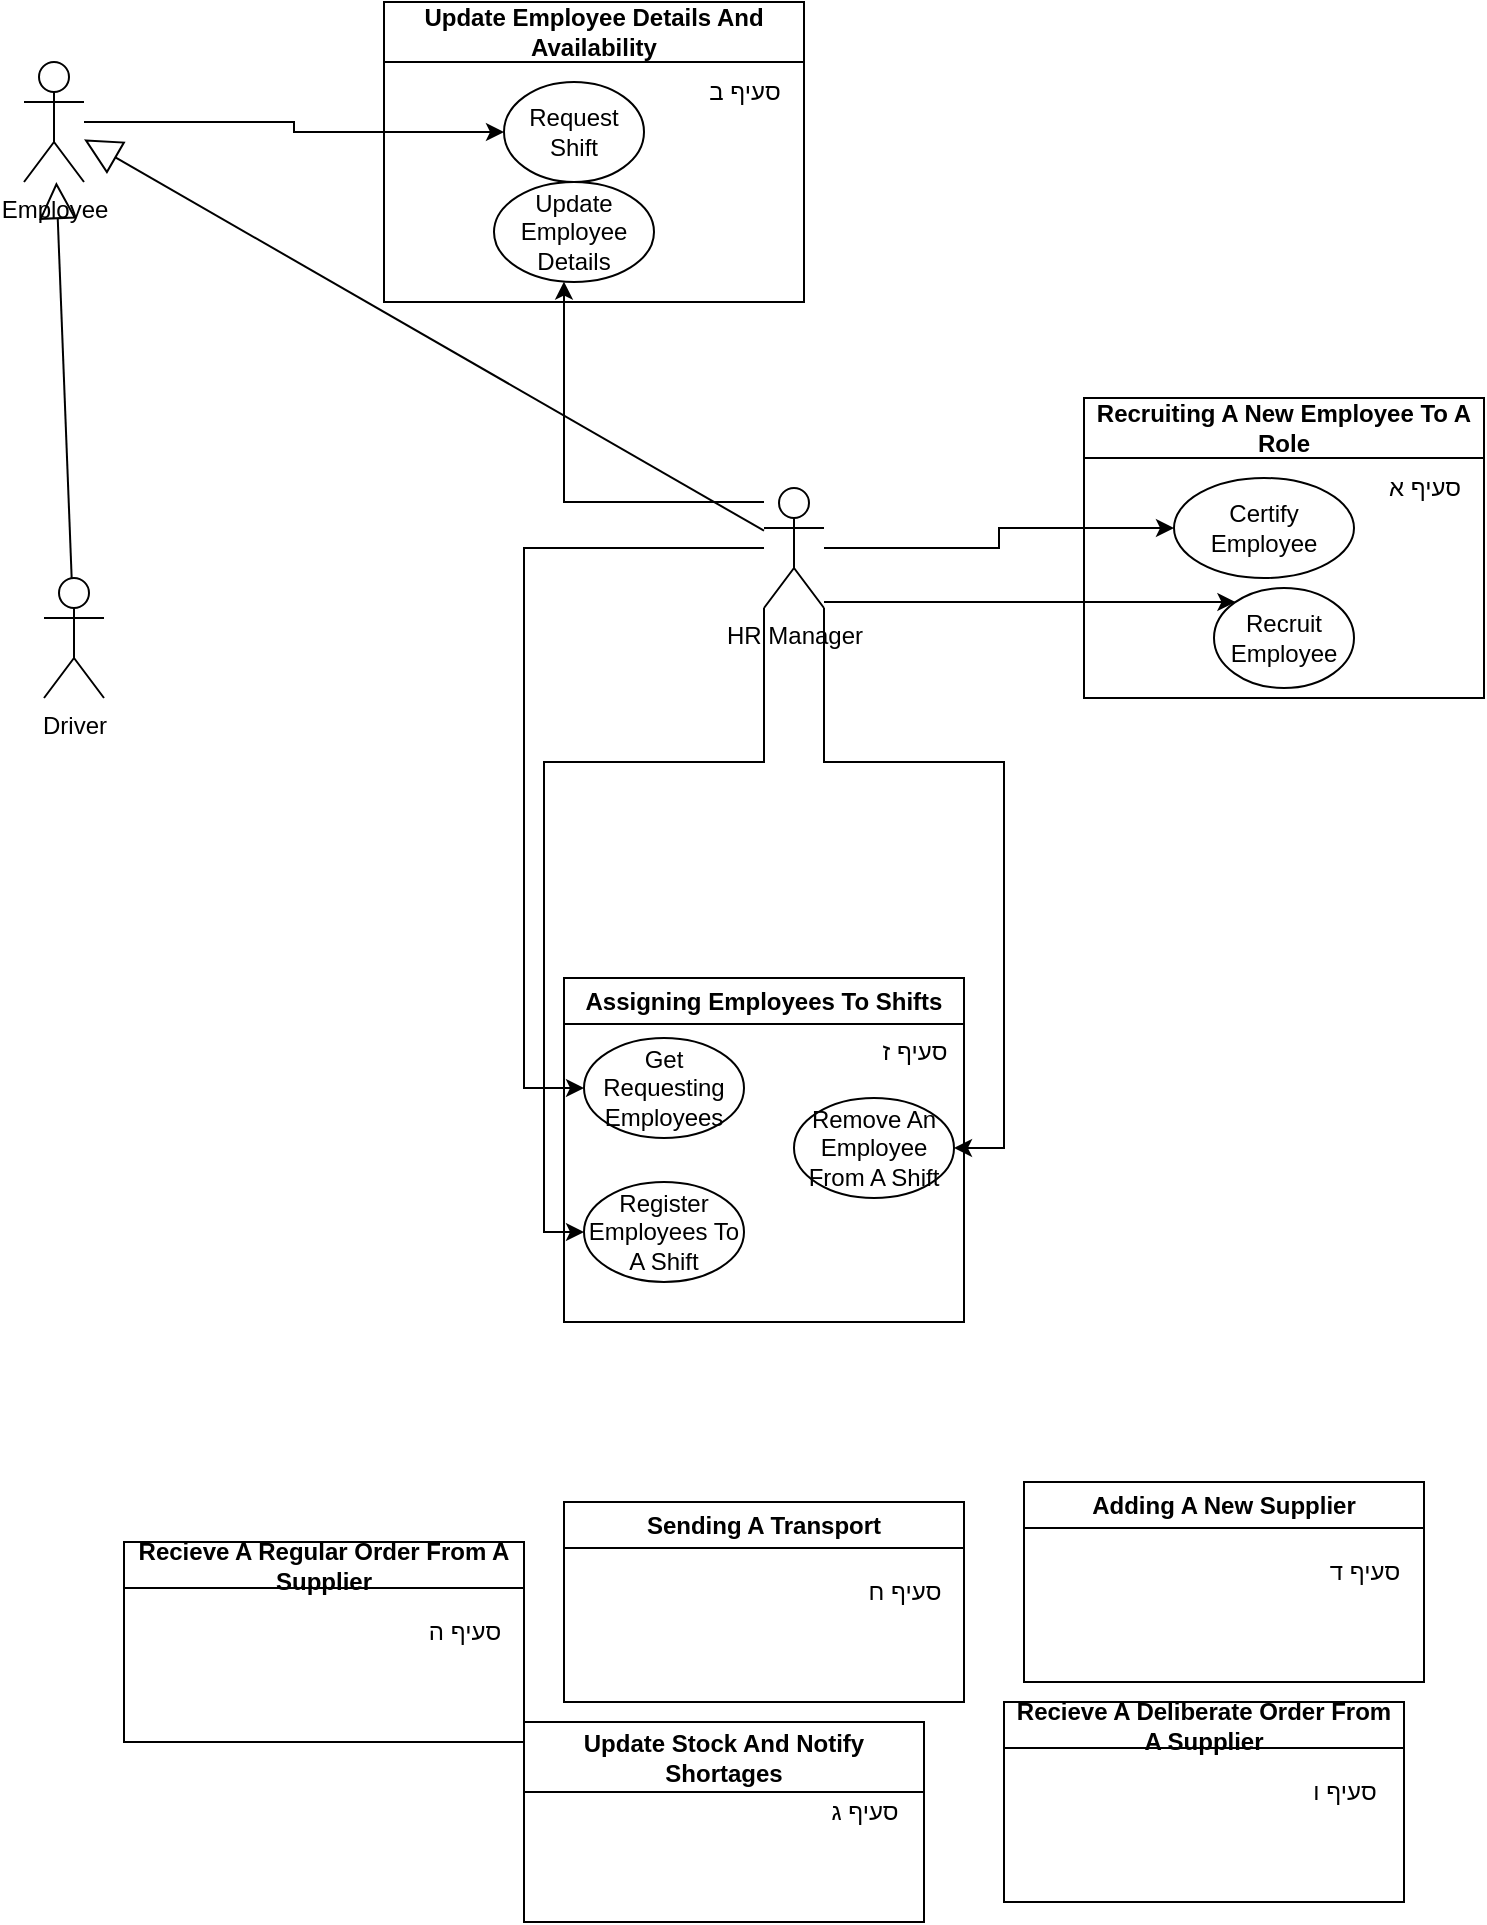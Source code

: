 <mxfile version="21.2.3" type="device">
  <diagram name="Page-1" id="uHN6ZnfaQdteIbiYkisC">
    <mxGraphModel dx="1188" dy="496" grid="1" gridSize="10" guides="1" tooltips="1" connect="1" arrows="1" fold="1" page="1" pageScale="1" pageWidth="850" pageHeight="1100" math="0" shadow="0">
      <root>
        <mxCell id="0" />
        <mxCell id="1" parent="0" />
        <mxCell id="PGV5-ihLe_tvBiudfZSY-1" value="Driver" style="shape=umlActor;verticalLabelPosition=bottom;verticalAlign=top;html=1;outlineConnect=0;" vertex="1" parent="1">
          <mxGeometry x="120" y="298" width="30" height="60" as="geometry" />
        </mxCell>
        <mxCell id="PGV5-ihLe_tvBiudfZSY-16" style="edgeStyle=orthogonalEdgeStyle;rounded=0;orthogonalLoop=1;jettySize=auto;html=1;" edge="1" parent="1" source="PGV5-ihLe_tvBiudfZSY-2" target="PGV5-ihLe_tvBiudfZSY-11">
          <mxGeometry relative="1" as="geometry">
            <Array as="points" />
          </mxGeometry>
        </mxCell>
        <mxCell id="PGV5-ihLe_tvBiudfZSY-2" value="Employee" style="shape=umlActor;verticalLabelPosition=bottom;verticalAlign=top;html=1;outlineConnect=0;" vertex="1" parent="1">
          <mxGeometry x="110" y="40" width="30" height="60" as="geometry" />
        </mxCell>
        <mxCell id="PGV5-ihLe_tvBiudfZSY-15" style="edgeStyle=orthogonalEdgeStyle;rounded=0;orthogonalLoop=1;jettySize=auto;html=1;" edge="1" parent="1" source="PGV5-ihLe_tvBiudfZSY-3" target="PGV5-ihLe_tvBiudfZSY-8">
          <mxGeometry relative="1" as="geometry" />
        </mxCell>
        <mxCell id="PGV5-ihLe_tvBiudfZSY-17" style="edgeStyle=orthogonalEdgeStyle;rounded=0;orthogonalLoop=1;jettySize=auto;html=1;" edge="1" parent="1" source="PGV5-ihLe_tvBiudfZSY-3" target="PGV5-ihLe_tvBiudfZSY-9">
          <mxGeometry relative="1" as="geometry">
            <Array as="points">
              <mxPoint x="380" y="260" />
            </Array>
          </mxGeometry>
        </mxCell>
        <mxCell id="PGV5-ihLe_tvBiudfZSY-25" style="edgeStyle=orthogonalEdgeStyle;rounded=0;orthogonalLoop=1;jettySize=auto;html=1;" edge="1" parent="1" source="PGV5-ihLe_tvBiudfZSY-3" target="PGV5-ihLe_tvBiudfZSY-10">
          <mxGeometry relative="1" as="geometry">
            <Array as="points">
              <mxPoint x="540" y="310" />
              <mxPoint x="540" y="310" />
            </Array>
          </mxGeometry>
        </mxCell>
        <mxCell id="PGV5-ihLe_tvBiudfZSY-39" style="edgeStyle=orthogonalEdgeStyle;rounded=0;orthogonalLoop=1;jettySize=auto;html=1;" edge="1" parent="1" source="PGV5-ihLe_tvBiudfZSY-3" target="PGV5-ihLe_tvBiudfZSY-38">
          <mxGeometry relative="1" as="geometry">
            <Array as="points">
              <mxPoint x="510" y="390" />
              <mxPoint x="600" y="390" />
              <mxPoint x="600" y="583" />
            </Array>
          </mxGeometry>
        </mxCell>
        <mxCell id="PGV5-ihLe_tvBiudfZSY-40" style="edgeStyle=orthogonalEdgeStyle;rounded=0;orthogonalLoop=1;jettySize=auto;html=1;" edge="1" parent="1" source="PGV5-ihLe_tvBiudfZSY-3" target="PGV5-ihLe_tvBiudfZSY-37">
          <mxGeometry relative="1" as="geometry">
            <Array as="points">
              <mxPoint x="480" y="390" />
              <mxPoint x="370" y="390" />
              <mxPoint x="370" y="625" />
            </Array>
          </mxGeometry>
        </mxCell>
        <mxCell id="PGV5-ihLe_tvBiudfZSY-42" style="edgeStyle=orthogonalEdgeStyle;rounded=0;orthogonalLoop=1;jettySize=auto;html=1;" edge="1" parent="1" source="PGV5-ihLe_tvBiudfZSY-3" target="PGV5-ihLe_tvBiudfZSY-36">
          <mxGeometry relative="1" as="geometry">
            <Array as="points">
              <mxPoint x="360" y="283" />
              <mxPoint x="360" y="553" />
            </Array>
          </mxGeometry>
        </mxCell>
        <mxCell id="PGV5-ihLe_tvBiudfZSY-3" value="HR Manager" style="shape=umlActor;verticalLabelPosition=bottom;verticalAlign=top;html=1;outlineConnect=0;" vertex="1" parent="1">
          <mxGeometry x="480" y="253" width="30" height="60" as="geometry" />
        </mxCell>
        <mxCell id="PGV5-ihLe_tvBiudfZSY-6" value="Recruiting A New Employee To A Role" style="swimlane;whiteSpace=wrap;html=1;startSize=30;" vertex="1" parent="1">
          <mxGeometry x="640" y="208" width="200" height="150" as="geometry" />
        </mxCell>
        <mxCell id="PGV5-ihLe_tvBiudfZSY-19" value="סעיף א" style="text;html=1;align=center;verticalAlign=middle;resizable=0;points=[];autosize=1;strokeColor=none;fillColor=none;" vertex="1" parent="PGV5-ihLe_tvBiudfZSY-6">
          <mxGeometry x="140" y="30" width="60" height="30" as="geometry" />
        </mxCell>
        <mxCell id="PGV5-ihLe_tvBiudfZSY-10" value="Recruit Employee" style="ellipse;whiteSpace=wrap;html=1;" vertex="1" parent="PGV5-ihLe_tvBiudfZSY-6">
          <mxGeometry x="65" y="95" width="70" height="50" as="geometry" />
        </mxCell>
        <mxCell id="PGV5-ihLe_tvBiudfZSY-8" value="Certify Employee" style="ellipse;whiteSpace=wrap;html=1;" vertex="1" parent="PGV5-ihLe_tvBiudfZSY-6">
          <mxGeometry x="45" y="40" width="90" height="50" as="geometry" />
        </mxCell>
        <mxCell id="PGV5-ihLe_tvBiudfZSY-13" value="" style="endArrow=block;endSize=16;endFill=0;html=1;rounded=0;" edge="1" parent="1" source="PGV5-ihLe_tvBiudfZSY-3" target="PGV5-ihLe_tvBiudfZSY-2">
          <mxGeometry width="160" relative="1" as="geometry">
            <mxPoint x="240" y="320" as="sourcePoint" />
            <mxPoint x="170" y="110" as="targetPoint" />
          </mxGeometry>
        </mxCell>
        <mxCell id="PGV5-ihLe_tvBiudfZSY-18" value="Update Employee Details And Availability" style="swimlane;whiteSpace=wrap;html=1;startSize=30;" vertex="1" parent="1">
          <mxGeometry x="290" y="10" width="210" height="150" as="geometry" />
        </mxCell>
        <mxCell id="PGV5-ihLe_tvBiudfZSY-9" value="Update Employee Details" style="ellipse;whiteSpace=wrap;html=1;" vertex="1" parent="PGV5-ihLe_tvBiudfZSY-18">
          <mxGeometry x="55" y="90" width="80" height="50" as="geometry" />
        </mxCell>
        <mxCell id="PGV5-ihLe_tvBiudfZSY-11" value="Request Shift" style="ellipse;whiteSpace=wrap;html=1;" vertex="1" parent="PGV5-ihLe_tvBiudfZSY-18">
          <mxGeometry x="60" y="40" width="70" height="50" as="geometry" />
        </mxCell>
        <mxCell id="PGV5-ihLe_tvBiudfZSY-20" value="סעיף ב" style="text;html=1;align=center;verticalAlign=middle;resizable=0;points=[];autosize=1;strokeColor=none;fillColor=none;" vertex="1" parent="PGV5-ihLe_tvBiudfZSY-18">
          <mxGeometry x="150" y="30" width="60" height="30" as="geometry" />
        </mxCell>
        <mxCell id="PGV5-ihLe_tvBiudfZSY-21" value="Update Stock And Notify Shortages" style="swimlane;whiteSpace=wrap;html=1;startSize=35;" vertex="1" parent="1">
          <mxGeometry x="360" y="870" width="200" height="100" as="geometry" />
        </mxCell>
        <mxCell id="PGV5-ihLe_tvBiudfZSY-22" value="סעיף ג" style="text;html=1;align=center;verticalAlign=middle;resizable=0;points=[];autosize=1;strokeColor=none;fillColor=none;" vertex="1" parent="PGV5-ihLe_tvBiudfZSY-21">
          <mxGeometry x="145" y="30" width="50" height="30" as="geometry" />
        </mxCell>
        <mxCell id="PGV5-ihLe_tvBiudfZSY-23" value="Adding A New Supplier" style="swimlane;whiteSpace=wrap;html=1;" vertex="1" parent="1">
          <mxGeometry x="610" y="750" width="200" height="100" as="geometry" />
        </mxCell>
        <mxCell id="PGV5-ihLe_tvBiudfZSY-24" value="סעיף ד" style="text;html=1;align=center;verticalAlign=middle;resizable=0;points=[];autosize=1;strokeColor=none;fillColor=none;" vertex="1" parent="PGV5-ihLe_tvBiudfZSY-23">
          <mxGeometry x="140" y="30" width="60" height="30" as="geometry" />
        </mxCell>
        <mxCell id="PGV5-ihLe_tvBiudfZSY-26" value="Recieve A Regular Order From A Supplier" style="swimlane;whiteSpace=wrap;html=1;" vertex="1" parent="1">
          <mxGeometry x="160" y="780" width="200" height="100" as="geometry" />
        </mxCell>
        <mxCell id="PGV5-ihLe_tvBiudfZSY-27" value="סעיף ה" style="text;html=1;align=center;verticalAlign=middle;resizable=0;points=[];autosize=1;strokeColor=none;fillColor=none;" vertex="1" parent="PGV5-ihLe_tvBiudfZSY-26">
          <mxGeometry x="140" y="30" width="60" height="30" as="geometry" />
        </mxCell>
        <mxCell id="PGV5-ihLe_tvBiudfZSY-28" value="Recieve A Deliberate Order From A Supplier" style="swimlane;whiteSpace=wrap;html=1;" vertex="1" parent="1">
          <mxGeometry x="600" y="860" width="200" height="100" as="geometry" />
        </mxCell>
        <mxCell id="PGV5-ihLe_tvBiudfZSY-29" value="סעיף ו" style="text;html=1;align=center;verticalAlign=middle;resizable=0;points=[];autosize=1;strokeColor=none;fillColor=none;" vertex="1" parent="PGV5-ihLe_tvBiudfZSY-28">
          <mxGeometry x="145" y="30" width="50" height="30" as="geometry" />
        </mxCell>
        <mxCell id="PGV5-ihLe_tvBiudfZSY-30" value="Assigning Employees To Shifts" style="swimlane;whiteSpace=wrap;html=1;" vertex="1" parent="1">
          <mxGeometry x="380" y="498" width="200" height="172" as="geometry" />
        </mxCell>
        <mxCell id="PGV5-ihLe_tvBiudfZSY-31" value="סעיף ז" style="text;html=1;align=center;verticalAlign=middle;resizable=0;points=[];autosize=1;strokeColor=none;fillColor=none;" vertex="1" parent="PGV5-ihLe_tvBiudfZSY-30">
          <mxGeometry x="150" y="22" width="50" height="30" as="geometry" />
        </mxCell>
        <mxCell id="PGV5-ihLe_tvBiudfZSY-36" value="Get Requesting Employees" style="ellipse;whiteSpace=wrap;html=1;" vertex="1" parent="PGV5-ihLe_tvBiudfZSY-30">
          <mxGeometry x="10" y="30" width="80" height="50" as="geometry" />
        </mxCell>
        <mxCell id="PGV5-ihLe_tvBiudfZSY-37" value="Register Employees To A Shift" style="ellipse;whiteSpace=wrap;html=1;" vertex="1" parent="PGV5-ihLe_tvBiudfZSY-30">
          <mxGeometry x="10" y="102" width="80" height="50" as="geometry" />
        </mxCell>
        <mxCell id="PGV5-ihLe_tvBiudfZSY-38" value="Remove An Employee From A Shift" style="ellipse;whiteSpace=wrap;html=1;" vertex="1" parent="PGV5-ihLe_tvBiudfZSY-30">
          <mxGeometry x="115" y="60" width="80" height="50" as="geometry" />
        </mxCell>
        <mxCell id="PGV5-ihLe_tvBiudfZSY-33" value="Sending A Transport" style="swimlane;whiteSpace=wrap;html=1;" vertex="1" parent="1">
          <mxGeometry x="380" y="760" width="200" height="100" as="geometry" />
        </mxCell>
        <mxCell id="PGV5-ihLe_tvBiudfZSY-34" value="סעיף ח" style="text;html=1;align=center;verticalAlign=middle;resizable=0;points=[];autosize=1;strokeColor=none;fillColor=none;" vertex="1" parent="PGV5-ihLe_tvBiudfZSY-33">
          <mxGeometry x="140" y="30" width="60" height="30" as="geometry" />
        </mxCell>
        <mxCell id="PGV5-ihLe_tvBiudfZSY-43" value="" style="endArrow=block;endSize=16;endFill=0;html=1;rounded=0;" edge="1" parent="1" source="PGV5-ihLe_tvBiudfZSY-1" target="PGV5-ihLe_tvBiudfZSY-2">
          <mxGeometry width="160" relative="1" as="geometry">
            <mxPoint x="450" y="325" as="sourcePoint" />
            <mxPoint x="110" y="130" as="targetPoint" />
          </mxGeometry>
        </mxCell>
      </root>
    </mxGraphModel>
  </diagram>
</mxfile>
